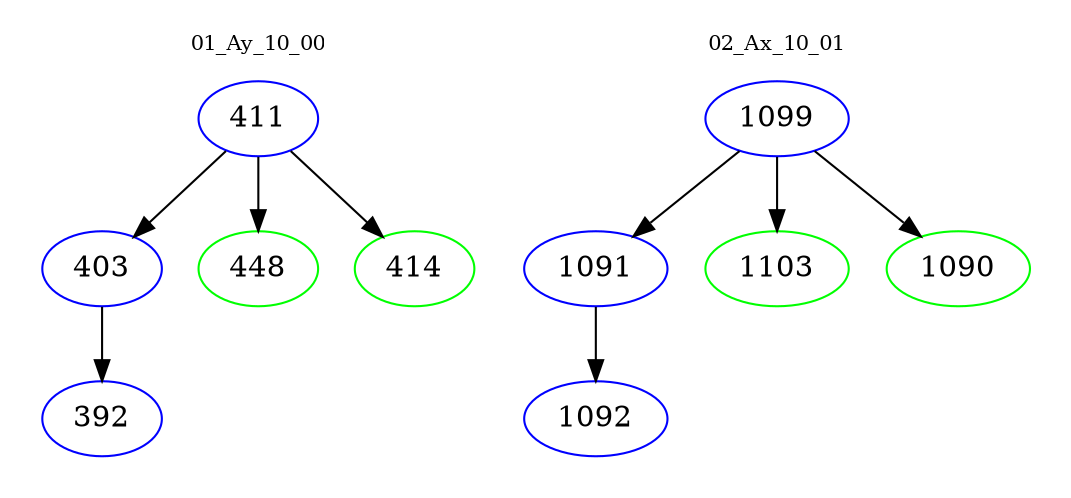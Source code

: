 digraph{
subgraph cluster_0 {
color = white
label = "01_Ay_10_00";
fontsize=10;
T0_411 [label="411", color="blue"]
T0_411 -> T0_403 [color="black"]
T0_403 [label="403", color="blue"]
T0_403 -> T0_392 [color="black"]
T0_392 [label="392", color="blue"]
T0_411 -> T0_448 [color="black"]
T0_448 [label="448", color="green"]
T0_411 -> T0_414 [color="black"]
T0_414 [label="414", color="green"]
}
subgraph cluster_1 {
color = white
label = "02_Ax_10_01";
fontsize=10;
T1_1099 [label="1099", color="blue"]
T1_1099 -> T1_1091 [color="black"]
T1_1091 [label="1091", color="blue"]
T1_1091 -> T1_1092 [color="black"]
T1_1092 [label="1092", color="blue"]
T1_1099 -> T1_1103 [color="black"]
T1_1103 [label="1103", color="green"]
T1_1099 -> T1_1090 [color="black"]
T1_1090 [label="1090", color="green"]
}
}
